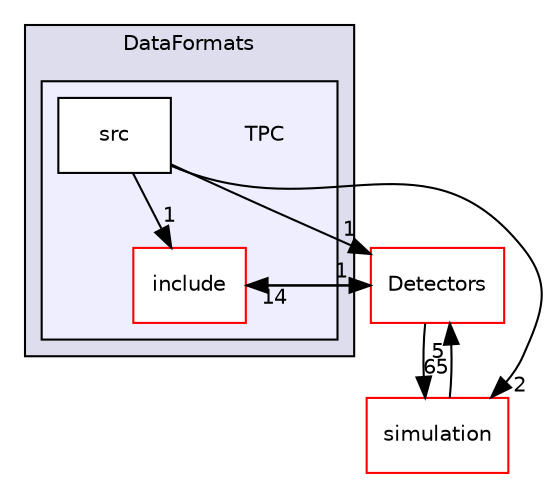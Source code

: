 digraph "/home/travis/build/AliceO2Group/AliceO2/DataFormats/TPC" {
  bgcolor=transparent;
  compound=true
  node [ fontsize="10", fontname="Helvetica"];
  edge [ labelfontsize="10", labelfontname="Helvetica"];
  subgraph clusterdir_2171f7ec022c5423887b07c69b2f5b48 {
    graph [ bgcolor="#ddddee", pencolor="black", label="DataFormats" fontname="Helvetica", fontsize="10", URL="dir_2171f7ec022c5423887b07c69b2f5b48.html"]
  subgraph clusterdir_ca8d7a97db1fcc83aa37982b02bd5e83 {
    graph [ bgcolor="#eeeeff", pencolor="black", label="" URL="dir_ca8d7a97db1fcc83aa37982b02bd5e83.html"];
    dir_ca8d7a97db1fcc83aa37982b02bd5e83 [shape=plaintext label="TPC"];
    dir_432cf3cd730893300bc75d692afc5547 [shape=box label="include" color="red" fillcolor="white" style="filled" URL="dir_432cf3cd730893300bc75d692afc5547.html"];
    dir_e16e0a04e1d2b4668bd3c3ca62e3617b [shape=box label="src" color="black" fillcolor="white" style="filled" URL="dir_e16e0a04e1d2b4668bd3c3ca62e3617b.html"];
  }
  }
  dir_051dca18e802f8e9474f2e30d29c04e0 [shape=box label="Detectors" color="red" URL="dir_051dca18e802f8e9474f2e30d29c04e0.html"];
  dir_047746f9f311f49446db9474b7431d0d [shape=box label="simulation" color="red" URL="dir_047746f9f311f49446db9474b7431d0d.html"];
  dir_051dca18e802f8e9474f2e30d29c04e0->dir_047746f9f311f49446db9474b7431d0d [headlabel="65", labeldistance=1.5 headhref="dir_000066_000052.html"];
  dir_051dca18e802f8e9474f2e30d29c04e0->dir_432cf3cd730893300bc75d692afc5547 [headlabel="14", labeldistance=1.5 headhref="dir_000066_000063.html"];
  dir_047746f9f311f49446db9474b7431d0d->dir_051dca18e802f8e9474f2e30d29c04e0 [headlabel="5", labeldistance=1.5 headhref="dir_000052_000066.html"];
  dir_e16e0a04e1d2b4668bd3c3ca62e3617b->dir_051dca18e802f8e9474f2e30d29c04e0 [headlabel="1", labeldistance=1.5 headhref="dir_000065_000066.html"];
  dir_e16e0a04e1d2b4668bd3c3ca62e3617b->dir_047746f9f311f49446db9474b7431d0d [headlabel="2", labeldistance=1.5 headhref="dir_000065_000052.html"];
  dir_e16e0a04e1d2b4668bd3c3ca62e3617b->dir_432cf3cd730893300bc75d692afc5547 [headlabel="1", labeldistance=1.5 headhref="dir_000065_000063.html"];
  dir_432cf3cd730893300bc75d692afc5547->dir_051dca18e802f8e9474f2e30d29c04e0 [headlabel="1", labeldistance=1.5 headhref="dir_000063_000066.html"];
}
